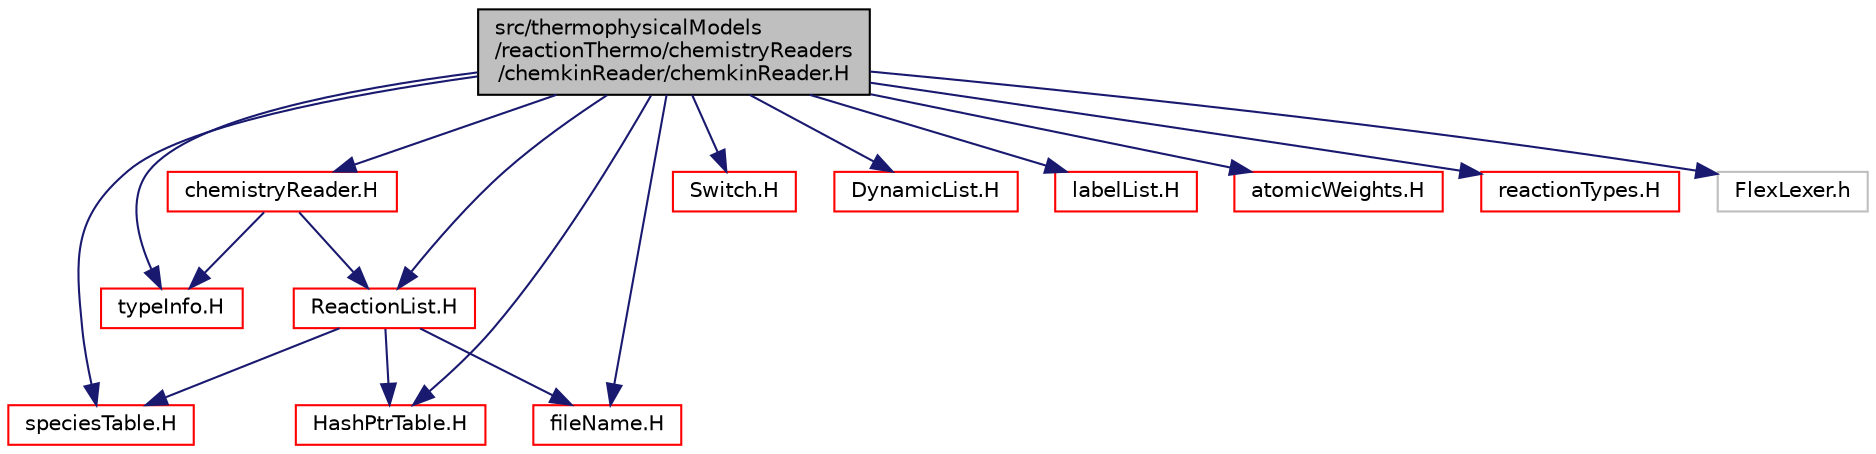 digraph "src/thermophysicalModels/reactionThermo/chemistryReaders/chemkinReader/chemkinReader.H"
{
  bgcolor="transparent";
  edge [fontname="Helvetica",fontsize="10",labelfontname="Helvetica",labelfontsize="10"];
  node [fontname="Helvetica",fontsize="10",shape=record];
  Node1 [label="src/thermophysicalModels\l/reactionThermo/chemistryReaders\l/chemkinReader/chemkinReader.H",height=0.2,width=0.4,color="black", fillcolor="grey75", style="filled", fontcolor="black"];
  Node1 -> Node2 [color="midnightblue",fontsize="10",style="solid",fontname="Helvetica"];
  Node2 [label="chemistryReader.H",height=0.2,width=0.4,color="red",URL="$a10165.html"];
  Node2 -> Node3 [color="midnightblue",fontsize="10",style="solid",fontname="Helvetica"];
  Node3 [label="typeInfo.H",height=0.2,width=0.4,color="red",URL="$a07864.html"];
  Node2 -> Node4 [color="midnightblue",fontsize="10",style="solid",fontname="Helvetica"];
  Node4 [label="ReactionList.H",height=0.2,width=0.4,color="red",URL="$a10326.html"];
  Node4 -> Node5 [color="midnightblue",fontsize="10",style="solid",fontname="Helvetica"];
  Node5 [label="speciesTable.H",height=0.2,width=0.4,color="red",URL="$a10332.html"];
  Node4 -> Node6 [color="midnightblue",fontsize="10",style="solid",fontname="Helvetica"];
  Node6 [label="HashPtrTable.H",height=0.2,width=0.4,color="red",URL="$a07570.html"];
  Node4 -> Node7 [color="midnightblue",fontsize="10",style="solid",fontname="Helvetica"];
  Node7 [label="fileName.H",height=0.2,width=0.4,color="red",URL="$a08959.html"];
  Node1 -> Node7 [color="midnightblue",fontsize="10",style="solid",fontname="Helvetica"];
  Node1 -> Node3 [color="midnightblue",fontsize="10",style="solid",fontname="Helvetica"];
  Node1 -> Node8 [color="midnightblue",fontsize="10",style="solid",fontname="Helvetica"];
  Node8 [label="Switch.H",height=0.2,width=0.4,color="red",URL="$a08807.html"];
  Node1 -> Node6 [color="midnightblue",fontsize="10",style="solid",fontname="Helvetica"];
  Node1 -> Node4 [color="midnightblue",fontsize="10",style="solid",fontname="Helvetica"];
  Node1 -> Node9 [color="midnightblue",fontsize="10",style="solid",fontname="Helvetica"];
  Node9 [label="DynamicList.H",height=0.2,width=0.4,color="red",URL="$a07627.html"];
  Node1 -> Node10 [color="midnightblue",fontsize="10",style="solid",fontname="Helvetica"];
  Node10 [label="labelList.H",height=0.2,width=0.4,color="red",URL="$a08887.html"];
  Node1 -> Node5 [color="midnightblue",fontsize="10",style="solid",fontname="Helvetica"];
  Node1 -> Node11 [color="midnightblue",fontsize="10",style="solid",fontname="Helvetica"];
  Node11 [label="atomicWeights.H",height=0.2,width=0.4,color="red",URL="$a10261.html"];
  Node1 -> Node12 [color="midnightblue",fontsize="10",style="solid",fontname="Helvetica"];
  Node12 [label="reactionTypes.H",height=0.2,width=0.4,color="red",URL="$a10287.html",tooltip="Type definitions for reactions. "];
  Node1 -> Node13 [color="midnightblue",fontsize="10",style="solid",fontname="Helvetica"];
  Node13 [label="FlexLexer.h",height=0.2,width=0.4,color="grey75"];
}
